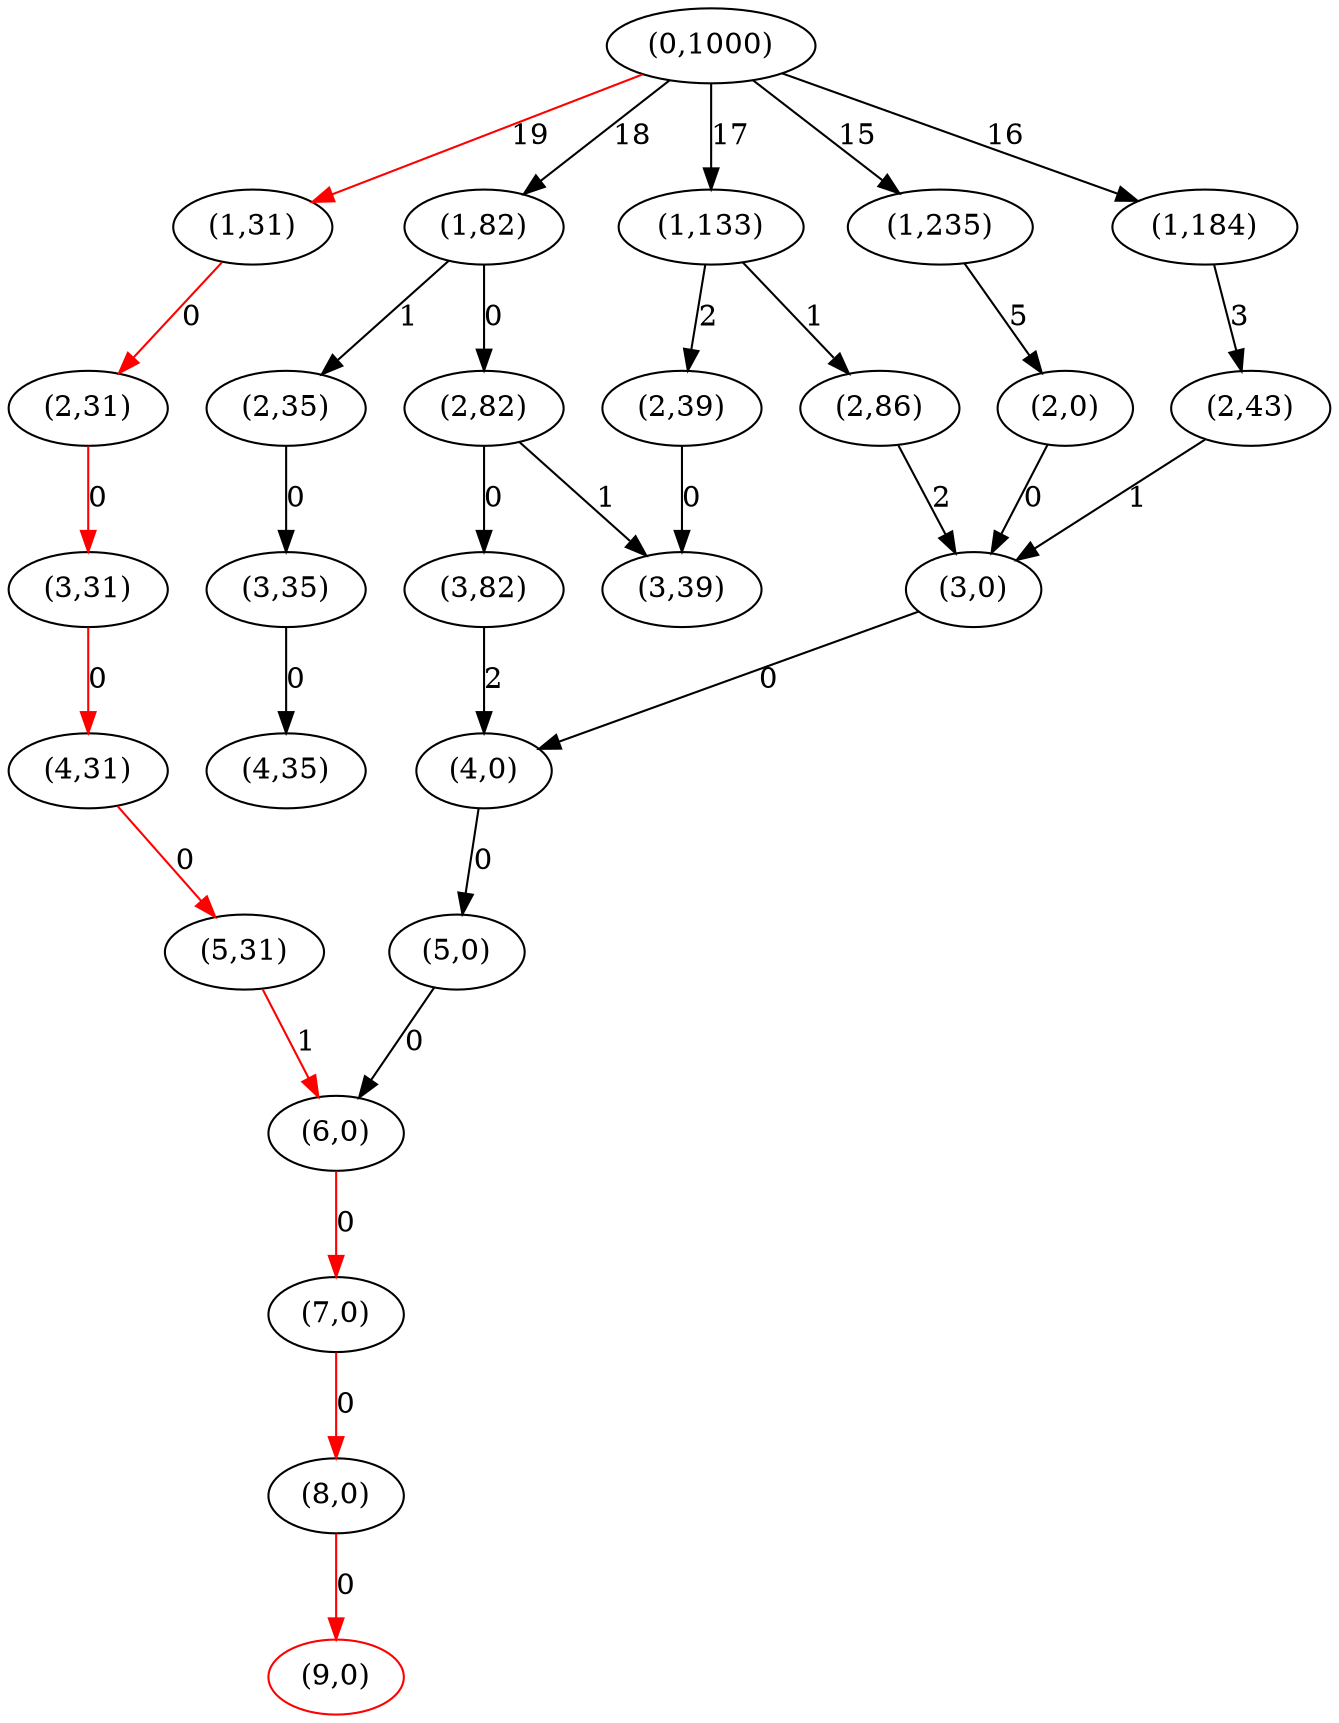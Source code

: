 strict digraph G {
  1 [ label="(8,0)" ];
  2 [ color="red" label="(9,0)" ];
  3 [ label="(7,0)" ];
  4 [ label="(6,0)" ];
  5 [ label="(5,31)" ];
  6 [ label="(4,31)" ];
  7 [ label="(3,31)" ];
  8 [ label="(2,31)" ];
  9 [ label="(1,31)" ];
  10 [ label="(0,1000)" ];
  11 [ label="(3,35)" ];
  12 [ label="(4,35)" ];
  13 [ label="(2,35)" ];
  14 [ label="(1,82)" ];
  15 [ label="(2,82)" ];
  16 [ label="(3,39)" ];
  17 [ label="(5,0)" ];
  18 [ label="(4,0)" ];
  19 [ label="(3,82)" ];
  20 [ label="(2,39)" ];
  21 [ label="(1,133)" ];
  22 [ label="(3,0)" ];
  23 [ label="(2,86)" ];
  24 [ label="(2,43)" ];
  25 [ label="(1,184)" ];
  26 [ label="(2,0)" ];
  27 [ label="(1,235)" ];
  1 -> 2 [ color="red" label="0" ];
  3 -> 1 [ color="red" label="0" ];
  4 -> 3 [ color="red" label="0" ];
  5 -> 4 [ color="red" label="1" ];
  6 -> 5 [ color="red" label="0" ];
  7 -> 6 [ color="red" label="0" ];
  8 -> 7 [ color="red" label="0" ];
  9 -> 8 [ color="red" label="0" ];
  10 -> 9 [ color="red" label="19" ];
  11 -> 12 [ label="0" ];
  13 -> 11 [ label="0" ];
  14 -> 13 [ label="1" ];
  15 -> 16 [ label="1" ];
  17 -> 4 [ label="0" ];
  18 -> 17 [ label="0" ];
  19 -> 18 [ label="2" ];
  15 -> 19 [ label="0" ];
  14 -> 15 [ label="0" ];
  10 -> 14 [ label="18" ];
  20 -> 16 [ label="0" ];
  21 -> 20 [ label="2" ];
  22 -> 18 [ label="0" ];
  23 -> 22 [ label="2" ];
  21 -> 23 [ label="1" ];
  10 -> 21 [ label="17" ];
  24 -> 22 [ label="1" ];
  25 -> 24 [ label="3" ];
  10 -> 25 [ label="16" ];
  26 -> 22 [ label="0" ];
  27 -> 26 [ label="5" ];
  10 -> 27 [ label="15" ];
}
